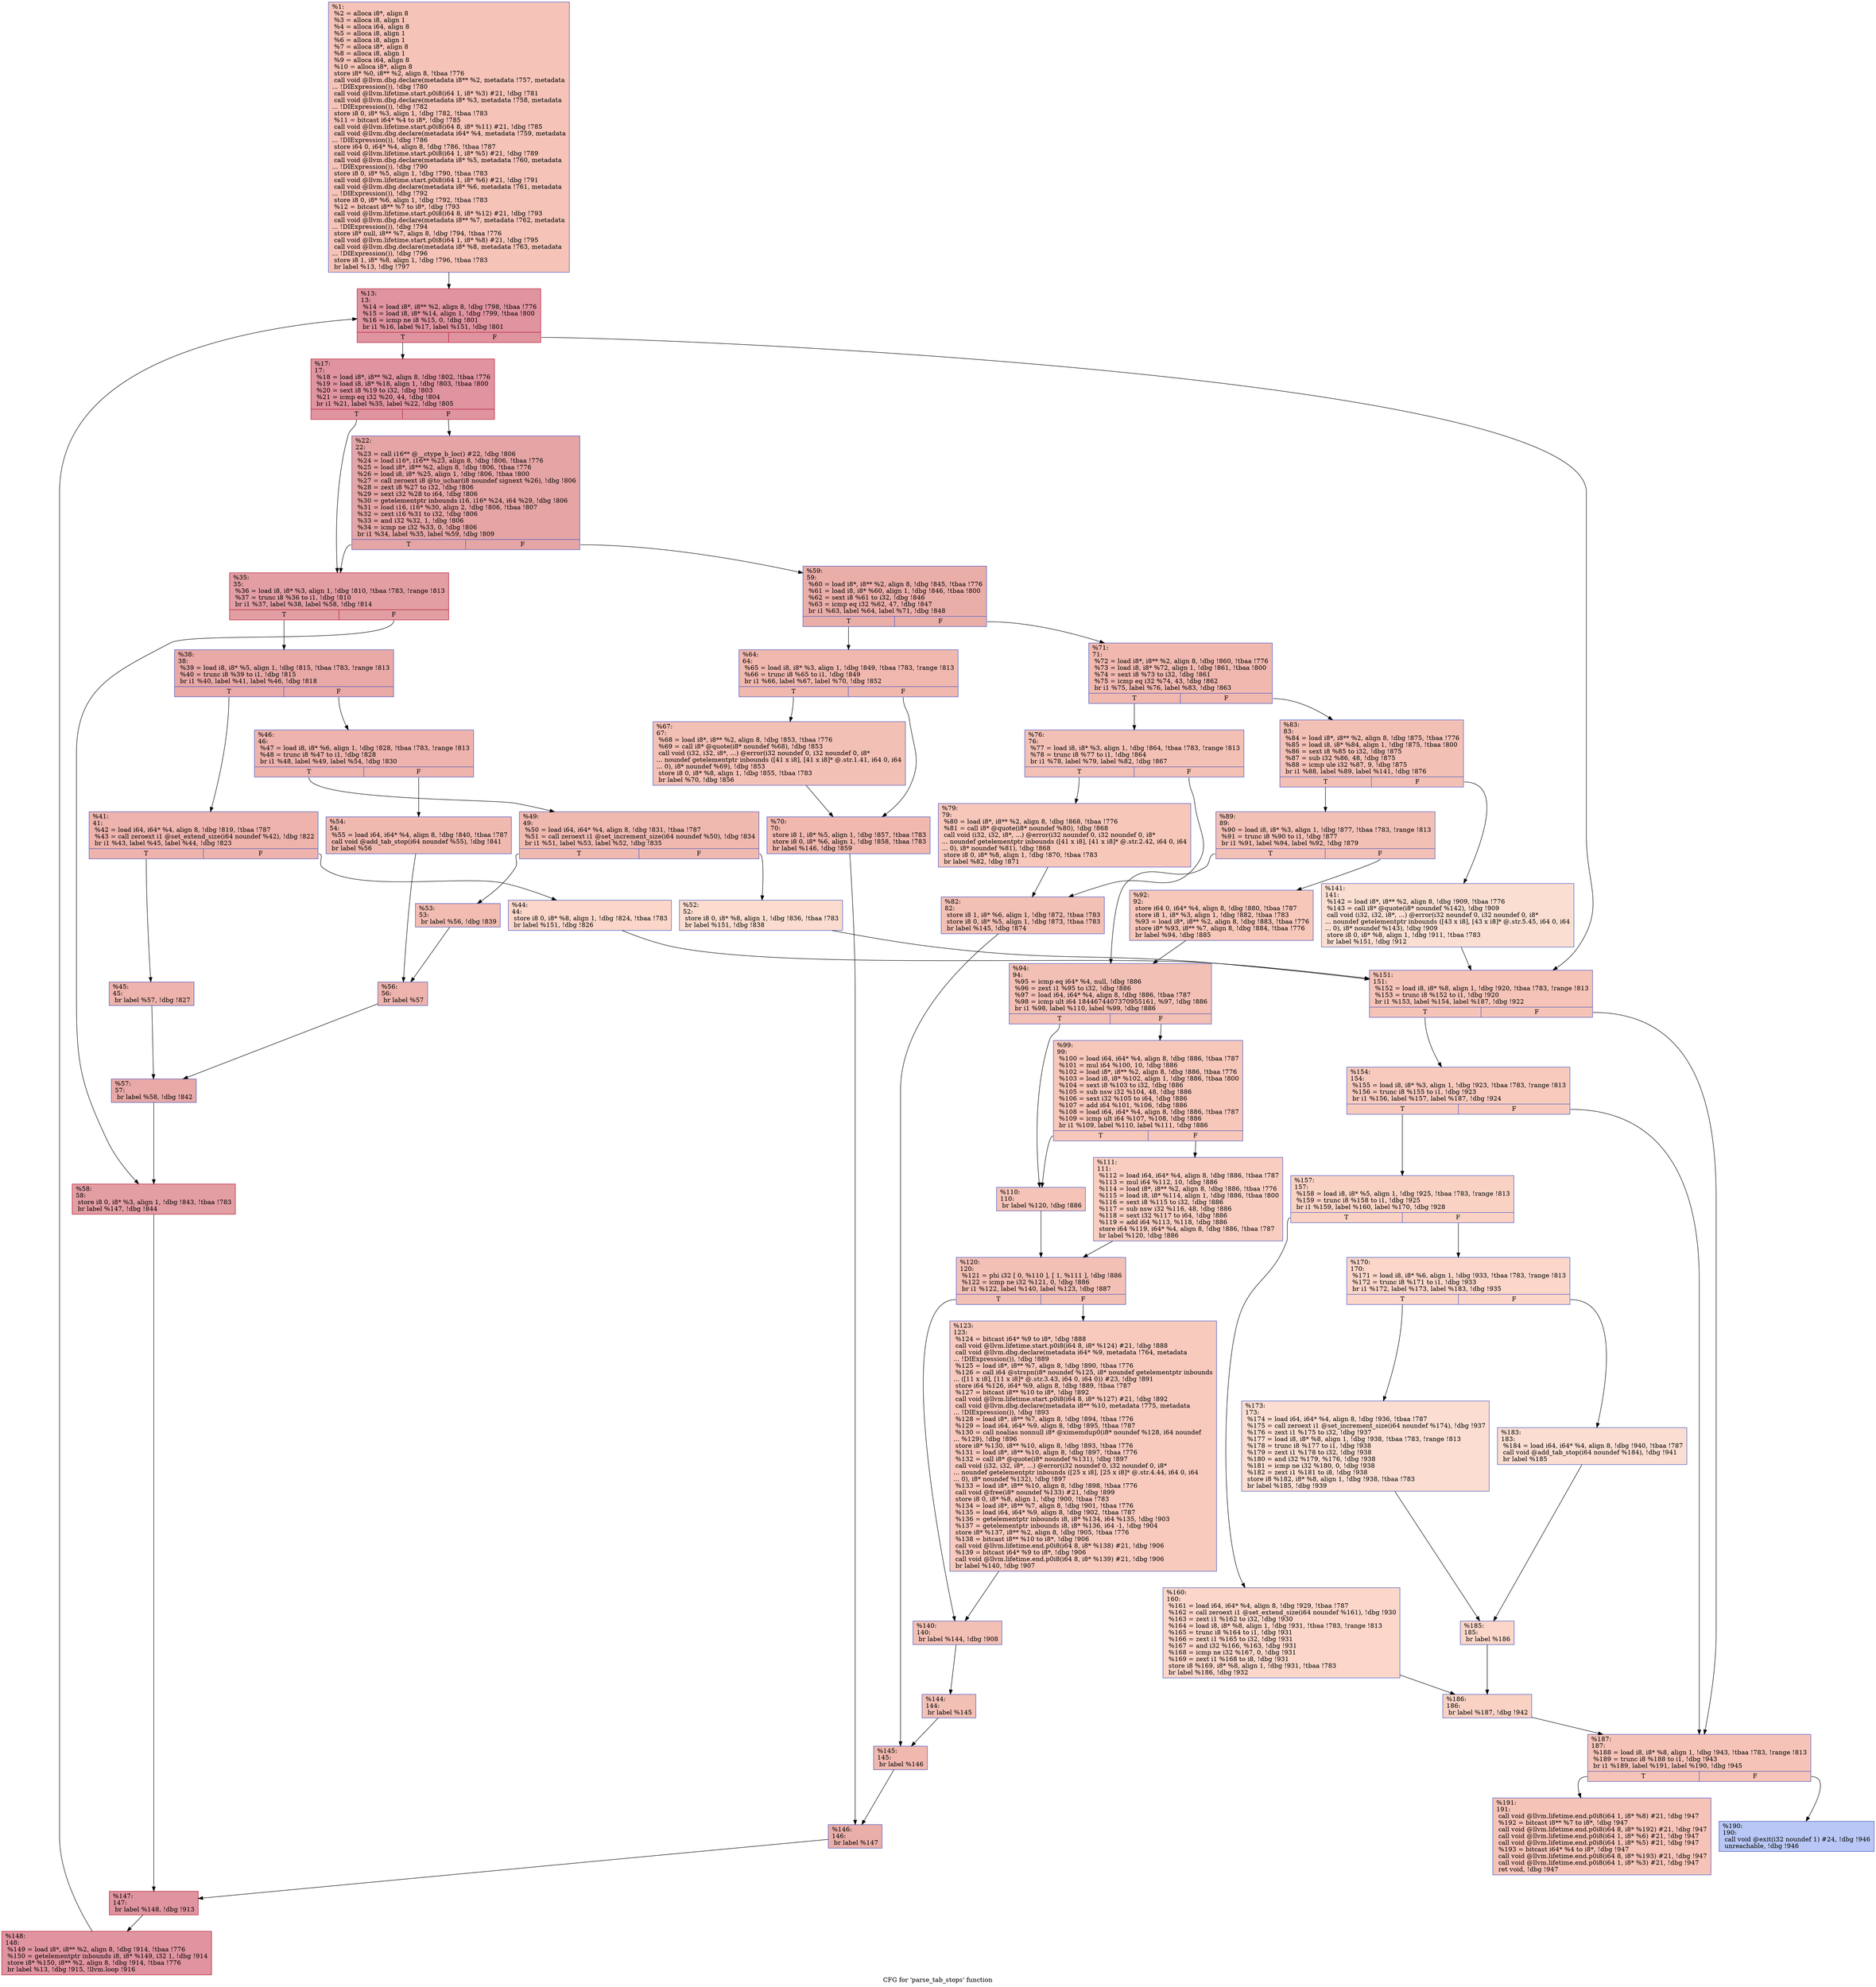 digraph "CFG for 'parse_tab_stops' function" {
	label="CFG for 'parse_tab_stops' function";

	Node0x7b1dd0 [shape=record,color="#3d50c3ff", style=filled, fillcolor="#e8765c70",label="{%1:\l  %2 = alloca i8*, align 8\l  %3 = alloca i8, align 1\l  %4 = alloca i64, align 8\l  %5 = alloca i8, align 1\l  %6 = alloca i8, align 1\l  %7 = alloca i8*, align 8\l  %8 = alloca i8, align 1\l  %9 = alloca i64, align 8\l  %10 = alloca i8*, align 8\l  store i8* %0, i8** %2, align 8, !tbaa !776\l  call void @llvm.dbg.declare(metadata i8** %2, metadata !757, metadata\l... !DIExpression()), !dbg !780\l  call void @llvm.lifetime.start.p0i8(i64 1, i8* %3) #21, !dbg !781\l  call void @llvm.dbg.declare(metadata i8* %3, metadata !758, metadata\l... !DIExpression()), !dbg !782\l  store i8 0, i8* %3, align 1, !dbg !782, !tbaa !783\l  %11 = bitcast i64* %4 to i8*, !dbg !785\l  call void @llvm.lifetime.start.p0i8(i64 8, i8* %11) #21, !dbg !785\l  call void @llvm.dbg.declare(metadata i64* %4, metadata !759, metadata\l... !DIExpression()), !dbg !786\l  store i64 0, i64* %4, align 8, !dbg !786, !tbaa !787\l  call void @llvm.lifetime.start.p0i8(i64 1, i8* %5) #21, !dbg !789\l  call void @llvm.dbg.declare(metadata i8* %5, metadata !760, metadata\l... !DIExpression()), !dbg !790\l  store i8 0, i8* %5, align 1, !dbg !790, !tbaa !783\l  call void @llvm.lifetime.start.p0i8(i64 1, i8* %6) #21, !dbg !791\l  call void @llvm.dbg.declare(metadata i8* %6, metadata !761, metadata\l... !DIExpression()), !dbg !792\l  store i8 0, i8* %6, align 1, !dbg !792, !tbaa !783\l  %12 = bitcast i8** %7 to i8*, !dbg !793\l  call void @llvm.lifetime.start.p0i8(i64 8, i8* %12) #21, !dbg !793\l  call void @llvm.dbg.declare(metadata i8** %7, metadata !762, metadata\l... !DIExpression()), !dbg !794\l  store i8* null, i8** %7, align 8, !dbg !794, !tbaa !776\l  call void @llvm.lifetime.start.p0i8(i64 1, i8* %8) #21, !dbg !795\l  call void @llvm.dbg.declare(metadata i8* %8, metadata !763, metadata\l... !DIExpression()), !dbg !796\l  store i8 1, i8* %8, align 1, !dbg !796, !tbaa !783\l  br label %13, !dbg !797\l}"];
	Node0x7b1dd0 -> Node0x7b1fd0;
	Node0x7b1fd0 [shape=record,color="#b70d28ff", style=filled, fillcolor="#b70d2870",label="{%13:\l13:                                               \l  %14 = load i8*, i8** %2, align 8, !dbg !798, !tbaa !776\l  %15 = load i8, i8* %14, align 1, !dbg !799, !tbaa !800\l  %16 = icmp ne i8 %15, 0, !dbg !801\l  br i1 %16, label %17, label %151, !dbg !801\l|{<s0>T|<s1>F}}"];
	Node0x7b1fd0:s0 -> Node0x7b2020;
	Node0x7b1fd0:s1 -> Node0x7b2c50;
	Node0x7b2020 [shape=record,color="#b70d28ff", style=filled, fillcolor="#b70d2870",label="{%17:\l17:                                               \l  %18 = load i8*, i8** %2, align 8, !dbg !802, !tbaa !776\l  %19 = load i8, i8* %18, align 1, !dbg !803, !tbaa !800\l  %20 = sext i8 %19 to i32, !dbg !803\l  %21 = icmp eq i32 %20, 44, !dbg !804\l  br i1 %21, label %35, label %22, !dbg !805\l|{<s0>T|<s1>F}}"];
	Node0x7b2020:s0 -> Node0x7b20c0;
	Node0x7b2020:s1 -> Node0x7b2070;
	Node0x7b2070 [shape=record,color="#3d50c3ff", style=filled, fillcolor="#c5333470",label="{%22:\l22:                                               \l  %23 = call i16** @__ctype_b_loc() #22, !dbg !806\l  %24 = load i16*, i16** %23, align 8, !dbg !806, !tbaa !776\l  %25 = load i8*, i8** %2, align 8, !dbg !806, !tbaa !776\l  %26 = load i8, i8* %25, align 1, !dbg !806, !tbaa !800\l  %27 = call zeroext i8 @to_uchar(i8 noundef signext %26), !dbg !806\l  %28 = zext i8 %27 to i32, !dbg !806\l  %29 = sext i32 %28 to i64, !dbg !806\l  %30 = getelementptr inbounds i16, i16* %24, i64 %29, !dbg !806\l  %31 = load i16, i16* %30, align 2, !dbg !806, !tbaa !807\l  %32 = zext i16 %31 to i32, !dbg !806\l  %33 = and i32 %32, 1, !dbg !806\l  %34 = icmp ne i32 %33, 0, !dbg !806\l  br i1 %34, label %35, label %59, !dbg !809\l|{<s0>T|<s1>F}}"];
	Node0x7b2070:s0 -> Node0x7b20c0;
	Node0x7b2070:s1 -> Node0x7b24d0;
	Node0x7b20c0 [shape=record,color="#b70d28ff", style=filled, fillcolor="#be242e70",label="{%35:\l35:                                               \l  %36 = load i8, i8* %3, align 1, !dbg !810, !tbaa !783, !range !813\l  %37 = trunc i8 %36 to i1, !dbg !810\l  br i1 %37, label %38, label %58, !dbg !814\l|{<s0>T|<s1>F}}"];
	Node0x7b20c0:s0 -> Node0x7b2110;
	Node0x7b20c0:s1 -> Node0x7b2480;
	Node0x7b2110 [shape=record,color="#3d50c3ff", style=filled, fillcolor="#ca3b3770",label="{%38:\l38:                                               \l  %39 = load i8, i8* %5, align 1, !dbg !815, !tbaa !783, !range !813\l  %40 = trunc i8 %39 to i1, !dbg !815\l  br i1 %40, label %41, label %46, !dbg !818\l|{<s0>T|<s1>F}}"];
	Node0x7b2110:s0 -> Node0x7b2160;
	Node0x7b2110:s1 -> Node0x7b2250;
	Node0x7b2160 [shape=record,color="#3d50c3ff", style=filled, fillcolor="#d6524470",label="{%41:\l41:                                               \l  %42 = load i64, i64* %4, align 8, !dbg !819, !tbaa !787\l  %43 = call zeroext i1 @set_extend_size(i64 noundef %42), !dbg !822\l  br i1 %43, label %45, label %44, !dbg !823\l|{<s0>T|<s1>F}}"];
	Node0x7b2160:s0 -> Node0x7b2200;
	Node0x7b2160:s1 -> Node0x7b21b0;
	Node0x7b21b0 [shape=record,color="#3d50c3ff", style=filled, fillcolor="#f6a38570",label="{%44:\l44:                                               \l  store i8 0, i8* %8, align 1, !dbg !824, !tbaa !783\l  br label %151, !dbg !826\l}"];
	Node0x7b21b0 -> Node0x7b2c50;
	Node0x7b2200 [shape=record,color="#3d50c3ff", style=filled, fillcolor="#d6524470",label="{%45:\l45:                                               \l  br label %57, !dbg !827\l}"];
	Node0x7b2200 -> Node0x7b2430;
	Node0x7b2250 [shape=record,color="#3d50c3ff", style=filled, fillcolor="#d6524470",label="{%46:\l46:                                               \l  %47 = load i8, i8* %6, align 1, !dbg !828, !tbaa !783, !range !813\l  %48 = trunc i8 %47 to i1, !dbg !828\l  br i1 %48, label %49, label %54, !dbg !830\l|{<s0>T|<s1>F}}"];
	Node0x7b2250:s0 -> Node0x7b22a0;
	Node0x7b2250:s1 -> Node0x7b2390;
	Node0x7b22a0 [shape=record,color="#3d50c3ff", style=filled, fillcolor="#de614d70",label="{%49:\l49:                                               \l  %50 = load i64, i64* %4, align 8, !dbg !831, !tbaa !787\l  %51 = call zeroext i1 @set_increment_size(i64 noundef %50), !dbg !834\l  br i1 %51, label %53, label %52, !dbg !835\l|{<s0>T|<s1>F}}"];
	Node0x7b22a0:s0 -> Node0x7b2340;
	Node0x7b22a0:s1 -> Node0x7b22f0;
	Node0x7b22f0 [shape=record,color="#3d50c3ff", style=filled, fillcolor="#f7af9170",label="{%52:\l52:                                               \l  store i8 0, i8* %8, align 1, !dbg !836, !tbaa !783\l  br label %151, !dbg !838\l}"];
	Node0x7b22f0 -> Node0x7b2c50;
	Node0x7b2340 [shape=record,color="#3d50c3ff", style=filled, fillcolor="#e1675170",label="{%53:\l53:                                               \l  br label %56, !dbg !839\l}"];
	Node0x7b2340 -> Node0x7b23e0;
	Node0x7b2390 [shape=record,color="#3d50c3ff", style=filled, fillcolor="#de614d70",label="{%54:\l54:                                               \l  %55 = load i64, i64* %4, align 8, !dbg !840, !tbaa !787\l  call void @add_tab_stop(i64 noundef %55), !dbg !841\l  br label %56\l}"];
	Node0x7b2390 -> Node0x7b23e0;
	Node0x7b23e0 [shape=record,color="#3d50c3ff", style=filled, fillcolor="#d6524470",label="{%56:\l56:                                               \l  br label %57\l}"];
	Node0x7b23e0 -> Node0x7b2430;
	Node0x7b2430 [shape=record,color="#3d50c3ff", style=filled, fillcolor="#ca3b3770",label="{%57:\l57:                                               \l  br label %58, !dbg !842\l}"];
	Node0x7b2430 -> Node0x7b2480;
	Node0x7b2480 [shape=record,color="#b70d28ff", style=filled, fillcolor="#be242e70",label="{%58:\l58:                                               \l  store i8 0, i8* %3, align 1, !dbg !843, !tbaa !783\l  br label %147, !dbg !844\l}"];
	Node0x7b2480 -> Node0x7b2bb0;
	Node0x7b24d0 [shape=record,color="#3d50c3ff", style=filled, fillcolor="#d0473d70",label="{%59:\l59:                                               \l  %60 = load i8*, i8** %2, align 8, !dbg !845, !tbaa !776\l  %61 = load i8, i8* %60, align 1, !dbg !846, !tbaa !800\l  %62 = sext i8 %61 to i32, !dbg !846\l  %63 = icmp eq i32 %62, 47, !dbg !847\l  br i1 %63, label %64, label %71, !dbg !848\l|{<s0>T|<s1>F}}"];
	Node0x7b24d0:s0 -> Node0x7b2520;
	Node0x7b24d0:s1 -> Node0x7b2610;
	Node0x7b2520 [shape=record,color="#3d50c3ff", style=filled, fillcolor="#dc5d4a70",label="{%64:\l64:                                               \l  %65 = load i8, i8* %3, align 1, !dbg !849, !tbaa !783, !range !813\l  %66 = trunc i8 %65 to i1, !dbg !849\l  br i1 %66, label %67, label %70, !dbg !852\l|{<s0>T|<s1>F}}"];
	Node0x7b2520:s0 -> Node0x7b2570;
	Node0x7b2520:s1 -> Node0x7b25c0;
	Node0x7b2570 [shape=record,color="#3d50c3ff", style=filled, fillcolor="#e5705870",label="{%67:\l67:                                               \l  %68 = load i8*, i8** %2, align 8, !dbg !853, !tbaa !776\l  %69 = call i8* @quote(i8* noundef %68), !dbg !853\l  call void (i32, i32, i8*, ...) @error(i32 noundef 0, i32 noundef 0, i8*\l... noundef getelementptr inbounds ([41 x i8], [41 x i8]* @.str.1.41, i64 0, i64\l... 0), i8* noundef %69), !dbg !853\l  store i8 0, i8* %8, align 1, !dbg !855, !tbaa !783\l  br label %70, !dbg !856\l}"];
	Node0x7b2570 -> Node0x7b25c0;
	Node0x7b25c0 [shape=record,color="#3d50c3ff", style=filled, fillcolor="#dc5d4a70",label="{%70:\l70:                                               \l  store i8 1, i8* %5, align 1, !dbg !857, !tbaa !783\l  store i8 0, i8* %6, align 1, !dbg !858, !tbaa !783\l  br label %146, !dbg !859\l}"];
	Node0x7b25c0 -> Node0x7b2b60;
	Node0x7b2610 [shape=record,color="#3d50c3ff", style=filled, fillcolor="#dc5d4a70",label="{%71:\l71:                                               \l  %72 = load i8*, i8** %2, align 8, !dbg !860, !tbaa !776\l  %73 = load i8, i8* %72, align 1, !dbg !861, !tbaa !800\l  %74 = sext i8 %73 to i32, !dbg !861\l  %75 = icmp eq i32 %74, 43, !dbg !862\l  br i1 %75, label %76, label %83, !dbg !863\l|{<s0>T|<s1>F}}"];
	Node0x7b2610:s0 -> Node0x7b2660;
	Node0x7b2610:s1 -> Node0x7b2750;
	Node0x7b2660 [shape=record,color="#3d50c3ff", style=filled, fillcolor="#e5705870",label="{%76:\l76:                                               \l  %77 = load i8, i8* %3, align 1, !dbg !864, !tbaa !783, !range !813\l  %78 = trunc i8 %77 to i1, !dbg !864\l  br i1 %78, label %79, label %82, !dbg !867\l|{<s0>T|<s1>F}}"];
	Node0x7b2660:s0 -> Node0x7b26b0;
	Node0x7b2660:s1 -> Node0x7b2700;
	Node0x7b26b0 [shape=record,color="#3d50c3ff", style=filled, fillcolor="#ec7f6370",label="{%79:\l79:                                               \l  %80 = load i8*, i8** %2, align 8, !dbg !868, !tbaa !776\l  %81 = call i8* @quote(i8* noundef %80), !dbg !868\l  call void (i32, i32, i8*, ...) @error(i32 noundef 0, i32 noundef 0, i8*\l... noundef getelementptr inbounds ([41 x i8], [41 x i8]* @.str.2.42, i64 0, i64\l... 0), i8* noundef %81), !dbg !868\l  store i8 0, i8* %8, align 1, !dbg !870, !tbaa !783\l  br label %82, !dbg !871\l}"];
	Node0x7b26b0 -> Node0x7b2700;
	Node0x7b2700 [shape=record,color="#3d50c3ff", style=filled, fillcolor="#e5705870",label="{%82:\l82:                                               \l  store i8 1, i8* %6, align 1, !dbg !872, !tbaa !783\l  store i8 0, i8* %5, align 1, !dbg !873, !tbaa !783\l  br label %145, !dbg !874\l}"];
	Node0x7b2700 -> Node0x7b2b10;
	Node0x7b2750 [shape=record,color="#3d50c3ff", style=filled, fillcolor="#e5705870",label="{%83:\l83:                                               \l  %84 = load i8*, i8** %2, align 8, !dbg !875, !tbaa !776\l  %85 = load i8, i8* %84, align 1, !dbg !875, !tbaa !800\l  %86 = sext i8 %85 to i32, !dbg !875\l  %87 = sub i32 %86, 48, !dbg !875\l  %88 = icmp ule i32 %87, 9, !dbg !875\l  br i1 %88, label %89, label %141, !dbg !876\l|{<s0>T|<s1>F}}"];
	Node0x7b2750:s0 -> Node0x7b27a0;
	Node0x7b2750:s1 -> Node0x7b2a70;
	Node0x7b27a0 [shape=record,color="#3d50c3ff", style=filled, fillcolor="#e5705870",label="{%89:\l89:                                               \l  %90 = load i8, i8* %3, align 1, !dbg !877, !tbaa !783, !range !813\l  %91 = trunc i8 %90 to i1, !dbg !877\l  br i1 %91, label %94, label %92, !dbg !879\l|{<s0>T|<s1>F}}"];
	Node0x7b27a0:s0 -> Node0x7b2840;
	Node0x7b27a0:s1 -> Node0x7b27f0;
	Node0x7b27f0 [shape=record,color="#3d50c3ff", style=filled, fillcolor="#ec7f6370",label="{%92:\l92:                                               \l  store i64 0, i64* %4, align 8, !dbg !880, !tbaa !787\l  store i8 1, i8* %3, align 1, !dbg !882, !tbaa !783\l  %93 = load i8*, i8** %2, align 8, !dbg !883, !tbaa !776\l  store i8* %93, i8** %7, align 8, !dbg !884, !tbaa !776\l  br label %94, !dbg !885\l}"];
	Node0x7b27f0 -> Node0x7b2840;
	Node0x7b2840 [shape=record,color="#3d50c3ff", style=filled, fillcolor="#e5705870",label="{%94:\l94:                                               \l  %95 = icmp eq i64* %4, null, !dbg !886\l  %96 = zext i1 %95 to i32, !dbg !886\l  %97 = load i64, i64* %4, align 8, !dbg !886, !tbaa !787\l  %98 = icmp ult i64 1844674407370955161, %97, !dbg !886\l  br i1 %98, label %110, label %99, !dbg !886\l|{<s0>T|<s1>F}}"];
	Node0x7b2840:s0 -> Node0x7b28e0;
	Node0x7b2840:s1 -> Node0x7b2890;
	Node0x7b2890 [shape=record,color="#3d50c3ff", style=filled, fillcolor="#ec7f6370",label="{%99:\l99:                                               \l  %100 = load i64, i64* %4, align 8, !dbg !886, !tbaa !787\l  %101 = mul i64 %100, 10, !dbg !886\l  %102 = load i8*, i8** %2, align 8, !dbg !886, !tbaa !776\l  %103 = load i8, i8* %102, align 1, !dbg !886, !tbaa !800\l  %104 = sext i8 %103 to i32, !dbg !886\l  %105 = sub nsw i32 %104, 48, !dbg !886\l  %106 = sext i32 %105 to i64, !dbg !886\l  %107 = add i64 %101, %106, !dbg !886\l  %108 = load i64, i64* %4, align 8, !dbg !886, !tbaa !787\l  %109 = icmp ult i64 %107, %108, !dbg !886\l  br i1 %109, label %110, label %111, !dbg !886\l|{<s0>T|<s1>F}}"];
	Node0x7b2890:s0 -> Node0x7b28e0;
	Node0x7b2890:s1 -> Node0x7b2930;
	Node0x7b28e0 [shape=record,color="#3d50c3ff", style=filled, fillcolor="#e8765c70",label="{%110:\l110:                                              \l  br label %120, !dbg !886\l}"];
	Node0x7b28e0 -> Node0x7b2980;
	Node0x7b2930 [shape=record,color="#3d50c3ff", style=filled, fillcolor="#f2907270",label="{%111:\l111:                                              \l  %112 = load i64, i64* %4, align 8, !dbg !886, !tbaa !787\l  %113 = mul i64 %112, 10, !dbg !886\l  %114 = load i8*, i8** %2, align 8, !dbg !886, !tbaa !776\l  %115 = load i8, i8* %114, align 1, !dbg !886, !tbaa !800\l  %116 = sext i8 %115 to i32, !dbg !886\l  %117 = sub nsw i32 %116, 48, !dbg !886\l  %118 = sext i32 %117 to i64, !dbg !886\l  %119 = add i64 %113, %118, !dbg !886\l  store i64 %119, i64* %4, align 8, !dbg !886, !tbaa !787\l  br label %120, !dbg !886\l}"];
	Node0x7b2930 -> Node0x7b2980;
	Node0x7b2980 [shape=record,color="#3d50c3ff", style=filled, fillcolor="#e5705870",label="{%120:\l120:                                              \l  %121 = phi i32 [ 0, %110 ], [ 1, %111 ], !dbg !886\l  %122 = icmp ne i32 %121, 0, !dbg !886\l  br i1 %122, label %140, label %123, !dbg !887\l|{<s0>T|<s1>F}}"];
	Node0x7b2980:s0 -> Node0x7b2a20;
	Node0x7b2980:s1 -> Node0x7b29d0;
	Node0x7b29d0 [shape=record,color="#3d50c3ff", style=filled, fillcolor="#ef886b70",label="{%123:\l123:                                              \l  %124 = bitcast i64* %9 to i8*, !dbg !888\l  call void @llvm.lifetime.start.p0i8(i64 8, i8* %124) #21, !dbg !888\l  call void @llvm.dbg.declare(metadata i64* %9, metadata !764, metadata\l... !DIExpression()), !dbg !889\l  %125 = load i8*, i8** %7, align 8, !dbg !890, !tbaa !776\l  %126 = call i64 @strspn(i8* noundef %125, i8* noundef getelementptr inbounds\l... ([11 x i8], [11 x i8]* @.str.3.43, i64 0, i64 0)) #23, !dbg !891\l  store i64 %126, i64* %9, align 8, !dbg !889, !tbaa !787\l  %127 = bitcast i8** %10 to i8*, !dbg !892\l  call void @llvm.lifetime.start.p0i8(i64 8, i8* %127) #21, !dbg !892\l  call void @llvm.dbg.declare(metadata i8** %10, metadata !775, metadata\l... !DIExpression()), !dbg !893\l  %128 = load i8*, i8** %7, align 8, !dbg !894, !tbaa !776\l  %129 = load i64, i64* %9, align 8, !dbg !895, !tbaa !787\l  %130 = call noalias nonnull i8* @ximemdup0(i8* noundef %128, i64 noundef\l... %129), !dbg !896\l  store i8* %130, i8** %10, align 8, !dbg !893, !tbaa !776\l  %131 = load i8*, i8** %10, align 8, !dbg !897, !tbaa !776\l  %132 = call i8* @quote(i8* noundef %131), !dbg !897\l  call void (i32, i32, i8*, ...) @error(i32 noundef 0, i32 noundef 0, i8*\l... noundef getelementptr inbounds ([25 x i8], [25 x i8]* @.str.4.44, i64 0, i64\l... 0), i8* noundef %132), !dbg !897\l  %133 = load i8*, i8** %10, align 8, !dbg !898, !tbaa !776\l  call void @free(i8* noundef %133) #21, !dbg !899\l  store i8 0, i8* %8, align 1, !dbg !900, !tbaa !783\l  %134 = load i8*, i8** %7, align 8, !dbg !901, !tbaa !776\l  %135 = load i64, i64* %9, align 8, !dbg !902, !tbaa !787\l  %136 = getelementptr inbounds i8, i8* %134, i64 %135, !dbg !903\l  %137 = getelementptr inbounds i8, i8* %136, i64 -1, !dbg !904\l  store i8* %137, i8** %2, align 8, !dbg !905, !tbaa !776\l  %138 = bitcast i8** %10 to i8*, !dbg !906\l  call void @llvm.lifetime.end.p0i8(i64 8, i8* %138) #21, !dbg !906\l  %139 = bitcast i64* %9 to i8*, !dbg !906\l  call void @llvm.lifetime.end.p0i8(i64 8, i8* %139) #21, !dbg !906\l  br label %140, !dbg !907\l}"];
	Node0x7b29d0 -> Node0x7b2a20;
	Node0x7b2a20 [shape=record,color="#3d50c3ff", style=filled, fillcolor="#e5705870",label="{%140:\l140:                                              \l  br label %144, !dbg !908\l}"];
	Node0x7b2a20 -> Node0x7b2ac0;
	Node0x7b2a70 [shape=record,color="#3d50c3ff", style=filled, fillcolor="#f7b59970",label="{%141:\l141:                                              \l  %142 = load i8*, i8** %2, align 8, !dbg !909, !tbaa !776\l  %143 = call i8* @quote(i8* noundef %142), !dbg !909\l  call void (i32, i32, i8*, ...) @error(i32 noundef 0, i32 noundef 0, i8*\l... noundef getelementptr inbounds ([43 x i8], [43 x i8]* @.str.5.45, i64 0, i64\l... 0), i8* noundef %143), !dbg !909\l  store i8 0, i8* %8, align 1, !dbg !911, !tbaa !783\l  br label %151, !dbg !912\l}"];
	Node0x7b2a70 -> Node0x7b2c50;
	Node0x7b2ac0 [shape=record,color="#3d50c3ff", style=filled, fillcolor="#e5705870",label="{%144:\l144:                                              \l  br label %145\l}"];
	Node0x7b2ac0 -> Node0x7b2b10;
	Node0x7b2b10 [shape=record,color="#3d50c3ff", style=filled, fillcolor="#dc5d4a70",label="{%145:\l145:                                              \l  br label %146\l}"];
	Node0x7b2b10 -> Node0x7b2b60;
	Node0x7b2b60 [shape=record,color="#3d50c3ff", style=filled, fillcolor="#d0473d70",label="{%146:\l146:                                              \l  br label %147\l}"];
	Node0x7b2b60 -> Node0x7b2bb0;
	Node0x7b2bb0 [shape=record,color="#b70d28ff", style=filled, fillcolor="#b70d2870",label="{%147:\l147:                                              \l  br label %148, !dbg !913\l}"];
	Node0x7b2bb0 -> Node0x7b2c00;
	Node0x7b2c00 [shape=record,color="#b70d28ff", style=filled, fillcolor="#b70d2870",label="{%148:\l148:                                              \l  %149 = load i8*, i8** %2, align 8, !dbg !914, !tbaa !776\l  %150 = getelementptr inbounds i8, i8* %149, i32 1, !dbg !914\l  store i8* %150, i8** %2, align 8, !dbg !914, !tbaa !776\l  br label %13, !dbg !915, !llvm.loop !916\l}"];
	Node0x7b2c00 -> Node0x7b1fd0;
	Node0x7b2c50 [shape=record,color="#3d50c3ff", style=filled, fillcolor="#e8765c70",label="{%151:\l151:                                              \l  %152 = load i8, i8* %8, align 1, !dbg !920, !tbaa !783, !range !813\l  %153 = trunc i8 %152 to i1, !dbg !920\l  br i1 %153, label %154, label %187, !dbg !922\l|{<s0>T|<s1>F}}"];
	Node0x7b2c50:s0 -> Node0x7b2ca0;
	Node0x7b2c50:s1 -> Node0x7b2f20;
	Node0x7b2ca0 [shape=record,color="#3d50c3ff", style=filled, fillcolor="#ef886b70",label="{%154:\l154:                                              \l  %155 = load i8, i8* %3, align 1, !dbg !923, !tbaa !783, !range !813\l  %156 = trunc i8 %155 to i1, !dbg !923\l  br i1 %156, label %157, label %187, !dbg !924\l|{<s0>T|<s1>F}}"];
	Node0x7b2ca0:s0 -> Node0x7b2cf0;
	Node0x7b2ca0:s1 -> Node0x7b2f20;
	Node0x7b2cf0 [shape=record,color="#3d50c3ff", style=filled, fillcolor="#f4987a70",label="{%157:\l157:                                              \l  %158 = load i8, i8* %5, align 1, !dbg !925, !tbaa !783, !range !813\l  %159 = trunc i8 %158 to i1, !dbg !925\l  br i1 %159, label %160, label %170, !dbg !928\l|{<s0>T|<s1>F}}"];
	Node0x7b2cf0:s0 -> Node0x7b2d40;
	Node0x7b2cf0:s1 -> Node0x7b2d90;
	Node0x7b2d40 [shape=record,color="#3d50c3ff", style=filled, fillcolor="#f6a38570",label="{%160:\l160:                                              \l  %161 = load i64, i64* %4, align 8, !dbg !929, !tbaa !787\l  %162 = call zeroext i1 @set_extend_size(i64 noundef %161), !dbg !930\l  %163 = zext i1 %162 to i32, !dbg !930\l  %164 = load i8, i8* %8, align 1, !dbg !931, !tbaa !783, !range !813\l  %165 = trunc i8 %164 to i1, !dbg !931\l  %166 = zext i1 %165 to i32, !dbg !931\l  %167 = and i32 %166, %163, !dbg !931\l  %168 = icmp ne i32 %167, 0, !dbg !931\l  %169 = zext i1 %168 to i8, !dbg !931\l  store i8 %169, i8* %8, align 1, !dbg !931, !tbaa !783\l  br label %186, !dbg !932\l}"];
	Node0x7b2d40 -> Node0x7b2ed0;
	Node0x7b2d90 [shape=record,color="#3d50c3ff", style=filled, fillcolor="#f6a38570",label="{%170:\l170:                                              \l  %171 = load i8, i8* %6, align 1, !dbg !933, !tbaa !783, !range !813\l  %172 = trunc i8 %171 to i1, !dbg !933\l  br i1 %172, label %173, label %183, !dbg !935\l|{<s0>T|<s1>F}}"];
	Node0x7b2d90:s0 -> Node0x7b2de0;
	Node0x7b2d90:s1 -> Node0x7b2e30;
	Node0x7b2de0 [shape=record,color="#3d50c3ff", style=filled, fillcolor="#f7b39670",label="{%173:\l173:                                              \l  %174 = load i64, i64* %4, align 8, !dbg !936, !tbaa !787\l  %175 = call zeroext i1 @set_increment_size(i64 noundef %174), !dbg !937\l  %176 = zext i1 %175 to i32, !dbg !937\l  %177 = load i8, i8* %8, align 1, !dbg !938, !tbaa !783, !range !813\l  %178 = trunc i8 %177 to i1, !dbg !938\l  %179 = zext i1 %178 to i32, !dbg !938\l  %180 = and i32 %179, %176, !dbg !938\l  %181 = icmp ne i32 %180, 0, !dbg !938\l  %182 = zext i1 %181 to i8, !dbg !938\l  store i8 %182, i8* %8, align 1, !dbg !938, !tbaa !783\l  br label %185, !dbg !939\l}"];
	Node0x7b2de0 -> Node0x7b2e80;
	Node0x7b2e30 [shape=record,color="#3d50c3ff", style=filled, fillcolor="#f7b39670",label="{%183:\l183:                                              \l  %184 = load i64, i64* %4, align 8, !dbg !940, !tbaa !787\l  call void @add_tab_stop(i64 noundef %184), !dbg !941\l  br label %185\l}"];
	Node0x7b2e30 -> Node0x7b2e80;
	Node0x7b2e80 [shape=record,color="#3d50c3ff", style=filled, fillcolor="#f6a38570",label="{%185:\l185:                                              \l  br label %186\l}"];
	Node0x7b2e80 -> Node0x7b2ed0;
	Node0x7b2ed0 [shape=record,color="#3d50c3ff", style=filled, fillcolor="#f4987a70",label="{%186:\l186:                                              \l  br label %187, !dbg !942\l}"];
	Node0x7b2ed0 -> Node0x7b2f20;
	Node0x7b2f20 [shape=record,color="#3d50c3ff", style=filled, fillcolor="#e8765c70",label="{%187:\l187:                                              \l  %188 = load i8, i8* %8, align 1, !dbg !943, !tbaa !783, !range !813\l  %189 = trunc i8 %188 to i1, !dbg !943\l  br i1 %189, label %191, label %190, !dbg !945\l|{<s0>T|<s1>F}}"];
	Node0x7b2f20:s0 -> Node0x7b2fc0;
	Node0x7b2f20:s1 -> Node0x7b2f70;
	Node0x7b2f70 [shape=record,color="#3d50c3ff", style=filled, fillcolor="#5f7fe870",label="{%190:\l190:                                              \l  call void @exit(i32 noundef 1) #24, !dbg !946\l  unreachable, !dbg !946\l}"];
	Node0x7b2fc0 [shape=record,color="#3d50c3ff", style=filled, fillcolor="#e8765c70",label="{%191:\l191:                                              \l  call void @llvm.lifetime.end.p0i8(i64 1, i8* %8) #21, !dbg !947\l  %192 = bitcast i8** %7 to i8*, !dbg !947\l  call void @llvm.lifetime.end.p0i8(i64 8, i8* %192) #21, !dbg !947\l  call void @llvm.lifetime.end.p0i8(i64 1, i8* %6) #21, !dbg !947\l  call void @llvm.lifetime.end.p0i8(i64 1, i8* %5) #21, !dbg !947\l  %193 = bitcast i64* %4 to i8*, !dbg !947\l  call void @llvm.lifetime.end.p0i8(i64 8, i8* %193) #21, !dbg !947\l  call void @llvm.lifetime.end.p0i8(i64 1, i8* %3) #21, !dbg !947\l  ret void, !dbg !947\l}"];
}
